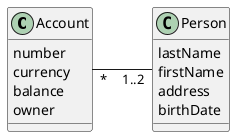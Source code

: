 @startuml
left to right direction

class Account{
    number
    currency
    balance
    owner
}

class Person{
    lastName
    firstName
    address
    birthDate
}

Account "*" -- "1..2" Person

@enduml